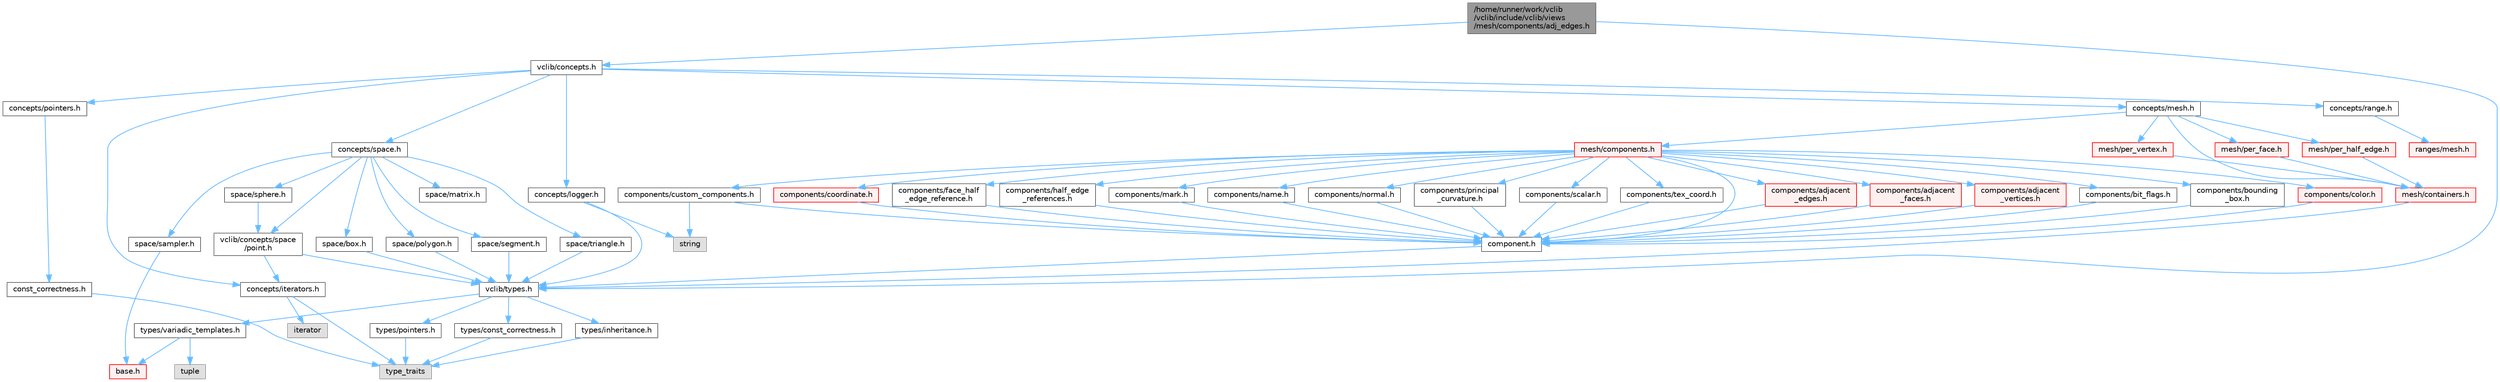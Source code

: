 digraph "/home/runner/work/vclib/vclib/include/vclib/views/mesh/components/adj_edges.h"
{
 // LATEX_PDF_SIZE
  bgcolor="transparent";
  edge [fontname=Helvetica,fontsize=10,labelfontname=Helvetica,labelfontsize=10];
  node [fontname=Helvetica,fontsize=10,shape=box,height=0.2,width=0.4];
  Node1 [label="/home/runner/work/vclib\l/vclib/include/vclib/views\l/mesh/components/adj_edges.h",height=0.2,width=0.4,color="gray40", fillcolor="grey60", style="filled", fontcolor="black",tooltip=" "];
  Node1 -> Node2 [color="steelblue1",style="solid"];
  Node2 [label="vclib/concepts.h",height=0.2,width=0.4,color="grey40", fillcolor="white", style="filled",URL="$concepts_8h.html",tooltip=" "];
  Node2 -> Node3 [color="steelblue1",style="solid"];
  Node3 [label="concepts/iterators.h",height=0.2,width=0.4,color="grey40", fillcolor="white", style="filled",URL="$concepts_2iterators_8h.html",tooltip=" "];
  Node3 -> Node4 [color="steelblue1",style="solid"];
  Node4 [label="iterator",height=0.2,width=0.4,color="grey60", fillcolor="#E0E0E0", style="filled",tooltip=" "];
  Node3 -> Node5 [color="steelblue1",style="solid"];
  Node5 [label="type_traits",height=0.2,width=0.4,color="grey60", fillcolor="#E0E0E0", style="filled",tooltip=" "];
  Node2 -> Node6 [color="steelblue1",style="solid"];
  Node6 [label="concepts/logger.h",height=0.2,width=0.4,color="grey40", fillcolor="white", style="filled",URL="$concepts_2logger_8h.html",tooltip=" "];
  Node6 -> Node7 [color="steelblue1",style="solid"];
  Node7 [label="string",height=0.2,width=0.4,color="grey60", fillcolor="#E0E0E0", style="filled",tooltip=" "];
  Node6 -> Node8 [color="steelblue1",style="solid"];
  Node8 [label="vclib/types.h",height=0.2,width=0.4,color="grey40", fillcolor="white", style="filled",URL="$types_8h.html",tooltip=" "];
  Node8 -> Node9 [color="steelblue1",style="solid"];
  Node9 [label="types/const_correctness.h",height=0.2,width=0.4,color="grey40", fillcolor="white", style="filled",URL="$types_2const__correctness_8h.html",tooltip=" "];
  Node9 -> Node5 [color="steelblue1",style="solid"];
  Node8 -> Node10 [color="steelblue1",style="solid"];
  Node10 [label="types/inheritance.h",height=0.2,width=0.4,color="grey40", fillcolor="white", style="filled",URL="$inheritance_8h.html",tooltip=" "];
  Node10 -> Node5 [color="steelblue1",style="solid"];
  Node8 -> Node11 [color="steelblue1",style="solid"];
  Node11 [label="types/pointers.h",height=0.2,width=0.4,color="grey40", fillcolor="white", style="filled",URL="$types_2pointers_8h.html",tooltip=" "];
  Node11 -> Node5 [color="steelblue1",style="solid"];
  Node8 -> Node12 [color="steelblue1",style="solid"];
  Node12 [label="types/variadic_templates.h",height=0.2,width=0.4,color="grey40", fillcolor="white", style="filled",URL="$variadic__templates_8h.html",tooltip=" "];
  Node12 -> Node13 [color="steelblue1",style="solid"];
  Node13 [label="base.h",height=0.2,width=0.4,color="red", fillcolor="#FFF0F0", style="filled",URL="$types_2base_8h.html",tooltip=" "];
  Node12 -> Node17 [color="steelblue1",style="solid"];
  Node17 [label="tuple",height=0.2,width=0.4,color="grey60", fillcolor="#E0E0E0", style="filled",tooltip=" "];
  Node2 -> Node18 [color="steelblue1",style="solid"];
  Node18 [label="concepts/mesh.h",height=0.2,width=0.4,color="grey40", fillcolor="white", style="filled",URL="$concepts_2mesh_8h.html",tooltip=" "];
  Node18 -> Node19 [color="steelblue1",style="solid"];
  Node19 [label="mesh/components.h",height=0.2,width=0.4,color="red", fillcolor="#FFF0F0", style="filled",URL="$concepts_2mesh_2components_8h.html",tooltip=" "];
  Node19 -> Node20 [color="steelblue1",style="solid"];
  Node20 [label="components/adjacent\l_edges.h",height=0.2,width=0.4,color="red", fillcolor="#FFF0F0", style="filled",URL="$concepts_2mesh_2components_2adjacent__edges_8h.html",tooltip=" "];
  Node20 -> Node22 [color="steelblue1",style="solid"];
  Node22 [label="component.h",height=0.2,width=0.4,color="grey40", fillcolor="white", style="filled",URL="$component_8h.html",tooltip=" "];
  Node22 -> Node8 [color="steelblue1",style="solid"];
  Node19 -> Node23 [color="steelblue1",style="solid"];
  Node23 [label="components/adjacent\l_faces.h",height=0.2,width=0.4,color="red", fillcolor="#FFF0F0", style="filled",URL="$concepts_2mesh_2components_2adjacent__faces_8h.html",tooltip=" "];
  Node23 -> Node22 [color="steelblue1",style="solid"];
  Node19 -> Node24 [color="steelblue1",style="solid"];
  Node24 [label="components/adjacent\l_vertices.h",height=0.2,width=0.4,color="red", fillcolor="#FFF0F0", style="filled",URL="$concepts_2mesh_2components_2adjacent__vertices_8h.html",tooltip=" "];
  Node24 -> Node22 [color="steelblue1",style="solid"];
  Node19 -> Node25 [color="steelblue1",style="solid"];
  Node25 [label="components/bit_flags.h",height=0.2,width=0.4,color="grey40", fillcolor="white", style="filled",URL="$concepts_2mesh_2components_2bit__flags_8h.html",tooltip=" "];
  Node25 -> Node22 [color="steelblue1",style="solid"];
  Node19 -> Node26 [color="steelblue1",style="solid"];
  Node26 [label="components/bounding\l_box.h",height=0.2,width=0.4,color="grey40", fillcolor="white", style="filled",URL="$concepts_2mesh_2components_2bounding__box_8h.html",tooltip=" "];
  Node26 -> Node22 [color="steelblue1",style="solid"];
  Node19 -> Node27 [color="steelblue1",style="solid"];
  Node27 [label="components/color.h",height=0.2,width=0.4,color="red", fillcolor="#FFF0F0", style="filled",URL="$concepts_2mesh_2components_2color_8h.html",tooltip=" "];
  Node27 -> Node22 [color="steelblue1",style="solid"];
  Node19 -> Node22 [color="steelblue1",style="solid"];
  Node19 -> Node42 [color="steelblue1",style="solid"];
  Node42 [label="components/coordinate.h",height=0.2,width=0.4,color="red", fillcolor="#FFF0F0", style="filled",URL="$concepts_2mesh_2components_2coordinate_8h.html",tooltip=" "];
  Node42 -> Node22 [color="steelblue1",style="solid"];
  Node19 -> Node47 [color="steelblue1",style="solid"];
  Node47 [label="components/custom_components.h",height=0.2,width=0.4,color="grey40", fillcolor="white", style="filled",URL="$concepts_2mesh_2components_2custom__components_8h.html",tooltip=" "];
  Node47 -> Node22 [color="steelblue1",style="solid"];
  Node47 -> Node7 [color="steelblue1",style="solid"];
  Node19 -> Node48 [color="steelblue1",style="solid"];
  Node48 [label="components/face_half\l_edge_reference.h",height=0.2,width=0.4,color="grey40", fillcolor="white", style="filled",URL="$concepts_2mesh_2components_2face__half__edge__reference_8h.html",tooltip=" "];
  Node48 -> Node22 [color="steelblue1",style="solid"];
  Node19 -> Node49 [color="steelblue1",style="solid"];
  Node49 [label="components/half_edge\l_references.h",height=0.2,width=0.4,color="grey40", fillcolor="white", style="filled",URL="$concepts_2mesh_2components_2half__edge__references_8h.html",tooltip=" "];
  Node49 -> Node22 [color="steelblue1",style="solid"];
  Node19 -> Node50 [color="steelblue1",style="solid"];
  Node50 [label="components/mark.h",height=0.2,width=0.4,color="grey40", fillcolor="white", style="filled",URL="$concepts_2mesh_2components_2mark_8h.html",tooltip=" "];
  Node50 -> Node22 [color="steelblue1",style="solid"];
  Node19 -> Node51 [color="steelblue1",style="solid"];
  Node51 [label="components/name.h",height=0.2,width=0.4,color="grey40", fillcolor="white", style="filled",URL="$concepts_2mesh_2components_2name_8h.html",tooltip=" "];
  Node51 -> Node22 [color="steelblue1",style="solid"];
  Node19 -> Node52 [color="steelblue1",style="solid"];
  Node52 [label="components/normal.h",height=0.2,width=0.4,color="grey40", fillcolor="white", style="filled",URL="$concepts_2mesh_2components_2normal_8h.html",tooltip=" "];
  Node52 -> Node22 [color="steelblue1",style="solid"];
  Node19 -> Node53 [color="steelblue1",style="solid"];
  Node53 [label="components/principal\l_curvature.h",height=0.2,width=0.4,color="grey40", fillcolor="white", style="filled",URL="$concepts_2mesh_2components_2principal__curvature_8h.html",tooltip=" "];
  Node53 -> Node22 [color="steelblue1",style="solid"];
  Node19 -> Node54 [color="steelblue1",style="solid"];
  Node54 [label="components/scalar.h",height=0.2,width=0.4,color="grey40", fillcolor="white", style="filled",URL="$concepts_2mesh_2components_2scalar_8h.html",tooltip=" "];
  Node54 -> Node22 [color="steelblue1",style="solid"];
  Node19 -> Node55 [color="steelblue1",style="solid"];
  Node55 [label="components/tex_coord.h",height=0.2,width=0.4,color="grey40", fillcolor="white", style="filled",URL="$concepts_2mesh_2components_2tex__coord_8h.html",tooltip=" "];
  Node55 -> Node22 [color="steelblue1",style="solid"];
  Node18 -> Node62 [color="steelblue1",style="solid"];
  Node62 [label="mesh/containers.h",height=0.2,width=0.4,color="red", fillcolor="#FFF0F0", style="filled",URL="$concepts_2mesh_2containers_8h.html",tooltip=" "];
  Node62 -> Node8 [color="steelblue1",style="solid"];
  Node18 -> Node63 [color="steelblue1",style="solid"];
  Node63 [label="mesh/per_face.h",height=0.2,width=0.4,color="red", fillcolor="#FFF0F0", style="filled",URL="$per__face_8h.html",tooltip=" "];
  Node63 -> Node62 [color="steelblue1",style="solid"];
  Node18 -> Node66 [color="steelblue1",style="solid"];
  Node66 [label="mesh/per_half_edge.h",height=0.2,width=0.4,color="red", fillcolor="#FFF0F0", style="filled",URL="$per__half__edge_8h.html",tooltip=" "];
  Node66 -> Node62 [color="steelblue1",style="solid"];
  Node18 -> Node68 [color="steelblue1",style="solid"];
  Node68 [label="mesh/per_vertex.h",height=0.2,width=0.4,color="red", fillcolor="#FFF0F0", style="filled",URL="$per__vertex_8h.html",tooltip=" "];
  Node68 -> Node62 [color="steelblue1",style="solid"];
  Node2 -> Node70 [color="steelblue1",style="solid"];
  Node70 [label="concepts/pointers.h",height=0.2,width=0.4,color="grey40", fillcolor="white", style="filled",URL="$concepts_2pointers_8h.html",tooltip=" "];
  Node70 -> Node71 [color="steelblue1",style="solid"];
  Node71 [label="const_correctness.h",height=0.2,width=0.4,color="grey40", fillcolor="white", style="filled",URL="$concepts_2const__correctness_8h.html",tooltip=" "];
  Node71 -> Node5 [color="steelblue1",style="solid"];
  Node2 -> Node72 [color="steelblue1",style="solid"];
  Node72 [label="concepts/range.h",height=0.2,width=0.4,color="grey40", fillcolor="white", style="filled",URL="$range_8h.html",tooltip=" "];
  Node72 -> Node73 [color="steelblue1",style="solid"];
  Node73 [label="ranges/mesh.h",height=0.2,width=0.4,color="red", fillcolor="#FFF0F0", style="filled",URL="$concepts_2ranges_2mesh_8h.html",tooltip=" "];
  Node2 -> Node78 [color="steelblue1",style="solid"];
  Node78 [label="concepts/space.h",height=0.2,width=0.4,color="grey40", fillcolor="white", style="filled",URL="$concepts_2space_8h.html",tooltip=" "];
  Node78 -> Node79 [color="steelblue1",style="solid"];
  Node79 [label="space/box.h",height=0.2,width=0.4,color="grey40", fillcolor="white", style="filled",URL="$concepts_2space_2box_8h.html",tooltip=" "];
  Node79 -> Node8 [color="steelblue1",style="solid"];
  Node78 -> Node80 [color="steelblue1",style="solid"];
  Node80 [label="space/matrix.h",height=0.2,width=0.4,color="grey40", fillcolor="white", style="filled",URL="$concepts_2space_2matrix_8h.html",tooltip=" "];
  Node78 -> Node34 [color="steelblue1",style="solid"];
  Node34 [label="vclib/concepts/space\l/point.h",height=0.2,width=0.4,color="grey40", fillcolor="white", style="filled",URL="$concepts_2space_2point_8h.html",tooltip=" "];
  Node34 -> Node3 [color="steelblue1",style="solid"];
  Node34 -> Node8 [color="steelblue1",style="solid"];
  Node78 -> Node81 [color="steelblue1",style="solid"];
  Node81 [label="space/polygon.h",height=0.2,width=0.4,color="grey40", fillcolor="white", style="filled",URL="$concepts_2space_2polygon_8h.html",tooltip=" "];
  Node81 -> Node8 [color="steelblue1",style="solid"];
  Node78 -> Node82 [color="steelblue1",style="solid"];
  Node82 [label="space/sampler.h",height=0.2,width=0.4,color="grey40", fillcolor="white", style="filled",URL="$concepts_2space_2sampler_8h.html",tooltip=" "];
  Node82 -> Node13 [color="steelblue1",style="solid"];
  Node78 -> Node83 [color="steelblue1",style="solid"];
  Node83 [label="space/segment.h",height=0.2,width=0.4,color="grey40", fillcolor="white", style="filled",URL="$concepts_2space_2segment_8h.html",tooltip=" "];
  Node83 -> Node8 [color="steelblue1",style="solid"];
  Node78 -> Node84 [color="steelblue1",style="solid"];
  Node84 [label="space/sphere.h",height=0.2,width=0.4,color="grey40", fillcolor="white", style="filled",URL="$concepts_2space_2sphere_8h.html",tooltip=" "];
  Node84 -> Node34 [color="steelblue1",style="solid"];
  Node78 -> Node85 [color="steelblue1",style="solid"];
  Node85 [label="space/triangle.h",height=0.2,width=0.4,color="grey40", fillcolor="white", style="filled",URL="$concepts_2space_2triangle_8h.html",tooltip=" "];
  Node85 -> Node8 [color="steelblue1",style="solid"];
  Node1 -> Node8 [color="steelblue1",style="solid"];
}
